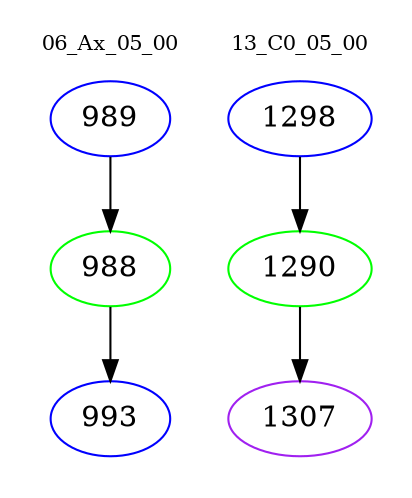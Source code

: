 digraph{
subgraph cluster_0 {
color = white
label = "06_Ax_05_00";
fontsize=10;
T0_989 [label="989", color="blue"]
T0_989 -> T0_988 [color="black"]
T0_988 [label="988", color="green"]
T0_988 -> T0_993 [color="black"]
T0_993 [label="993", color="blue"]
}
subgraph cluster_1 {
color = white
label = "13_C0_05_00";
fontsize=10;
T1_1298 [label="1298", color="blue"]
T1_1298 -> T1_1290 [color="black"]
T1_1290 [label="1290", color="green"]
T1_1290 -> T1_1307 [color="black"]
T1_1307 [label="1307", color="purple"]
}
}
